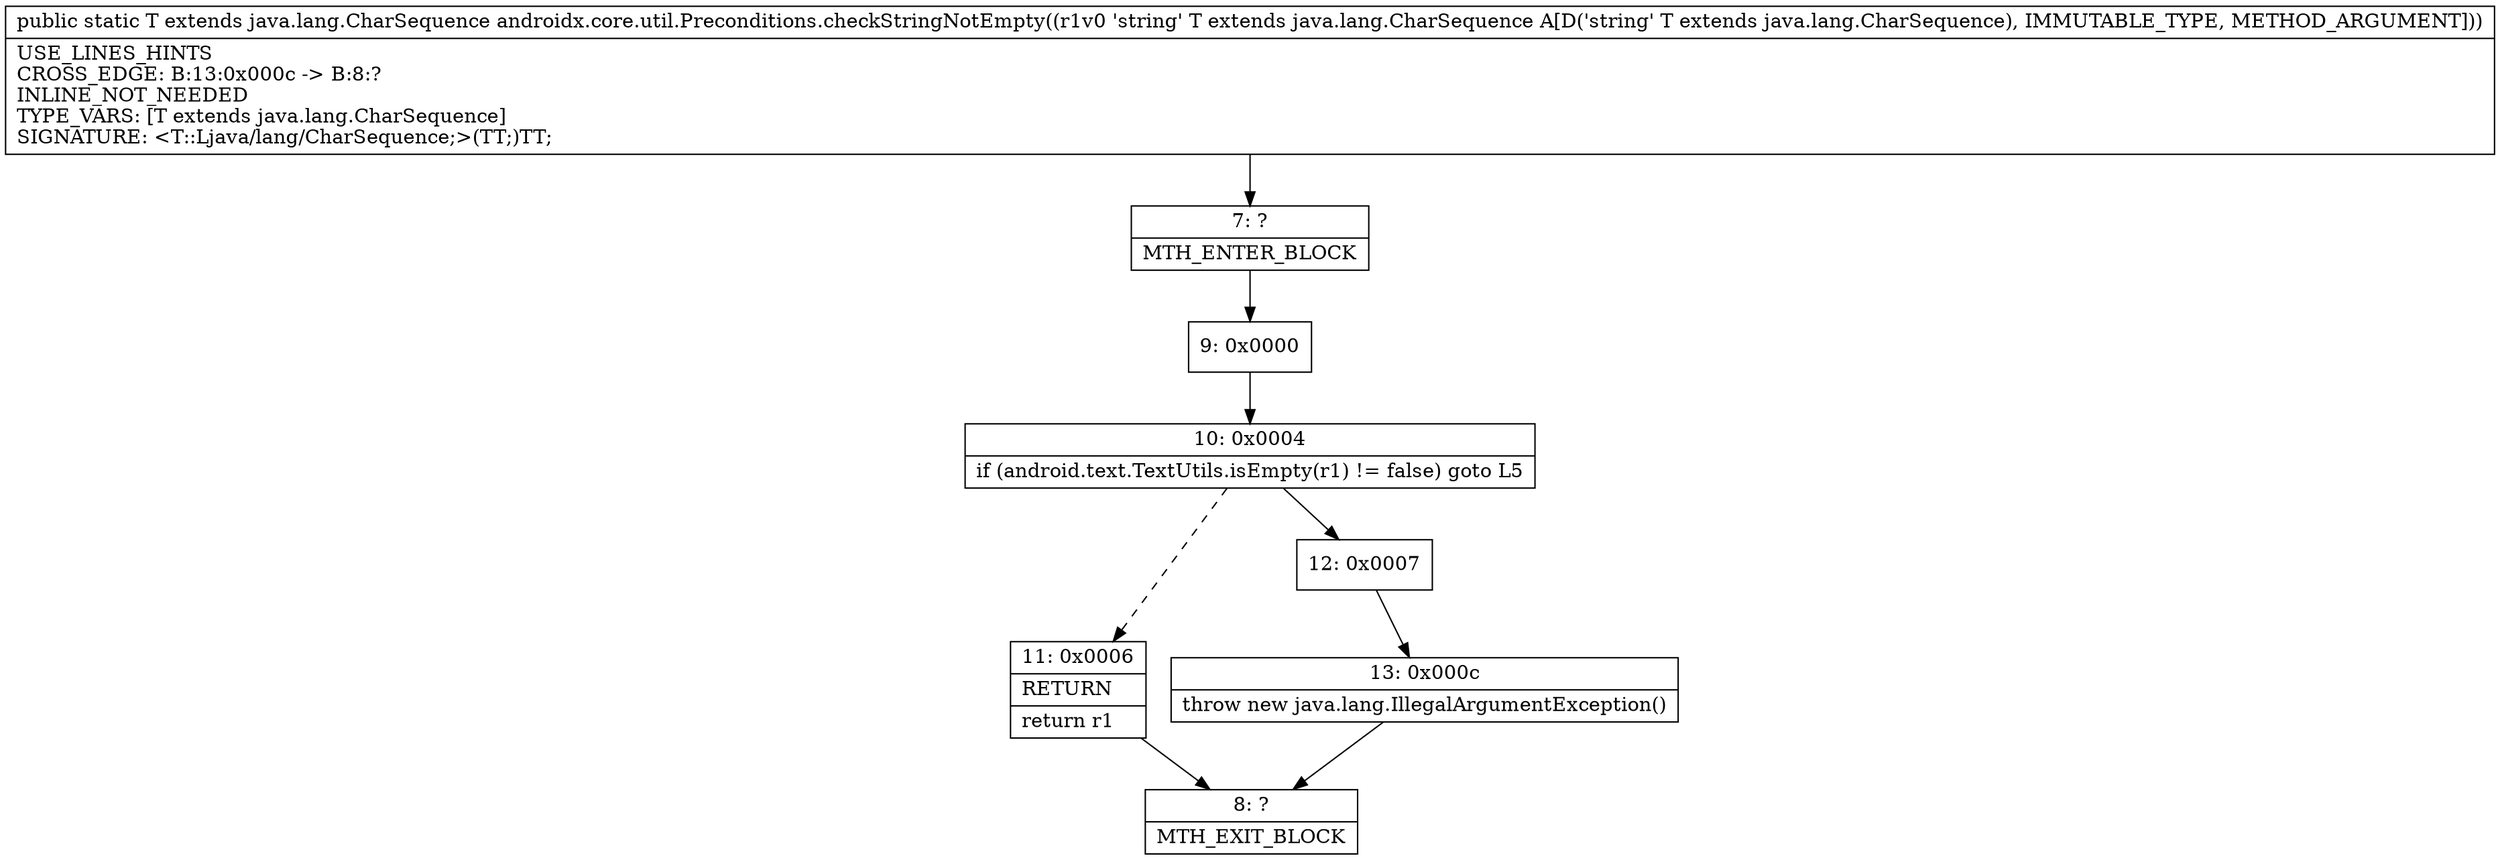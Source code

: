 digraph "CFG forandroidx.core.util.Preconditions.checkStringNotEmpty(Ljava\/lang\/CharSequence;)Ljava\/lang\/CharSequence;" {
Node_7 [shape=record,label="{7\:\ ?|MTH_ENTER_BLOCK\l}"];
Node_9 [shape=record,label="{9\:\ 0x0000}"];
Node_10 [shape=record,label="{10\:\ 0x0004|if (android.text.TextUtils.isEmpty(r1) != false) goto L5\l}"];
Node_11 [shape=record,label="{11\:\ 0x0006|RETURN\l|return r1\l}"];
Node_8 [shape=record,label="{8\:\ ?|MTH_EXIT_BLOCK\l}"];
Node_12 [shape=record,label="{12\:\ 0x0007}"];
Node_13 [shape=record,label="{13\:\ 0x000c|throw new java.lang.IllegalArgumentException()\l}"];
MethodNode[shape=record,label="{public static T extends java.lang.CharSequence androidx.core.util.Preconditions.checkStringNotEmpty((r1v0 'string' T extends java.lang.CharSequence A[D('string' T extends java.lang.CharSequence), IMMUTABLE_TYPE, METHOD_ARGUMENT]))  | USE_LINES_HINTS\lCROSS_EDGE: B:13:0x000c \-\> B:8:?\lINLINE_NOT_NEEDED\lTYPE_VARS: [T extends java.lang.CharSequence]\lSIGNATURE: \<T::Ljava\/lang\/CharSequence;\>(TT;)TT;\l}"];
MethodNode -> Node_7;Node_7 -> Node_9;
Node_9 -> Node_10;
Node_10 -> Node_11[style=dashed];
Node_10 -> Node_12;
Node_11 -> Node_8;
Node_12 -> Node_13;
Node_13 -> Node_8;
}

